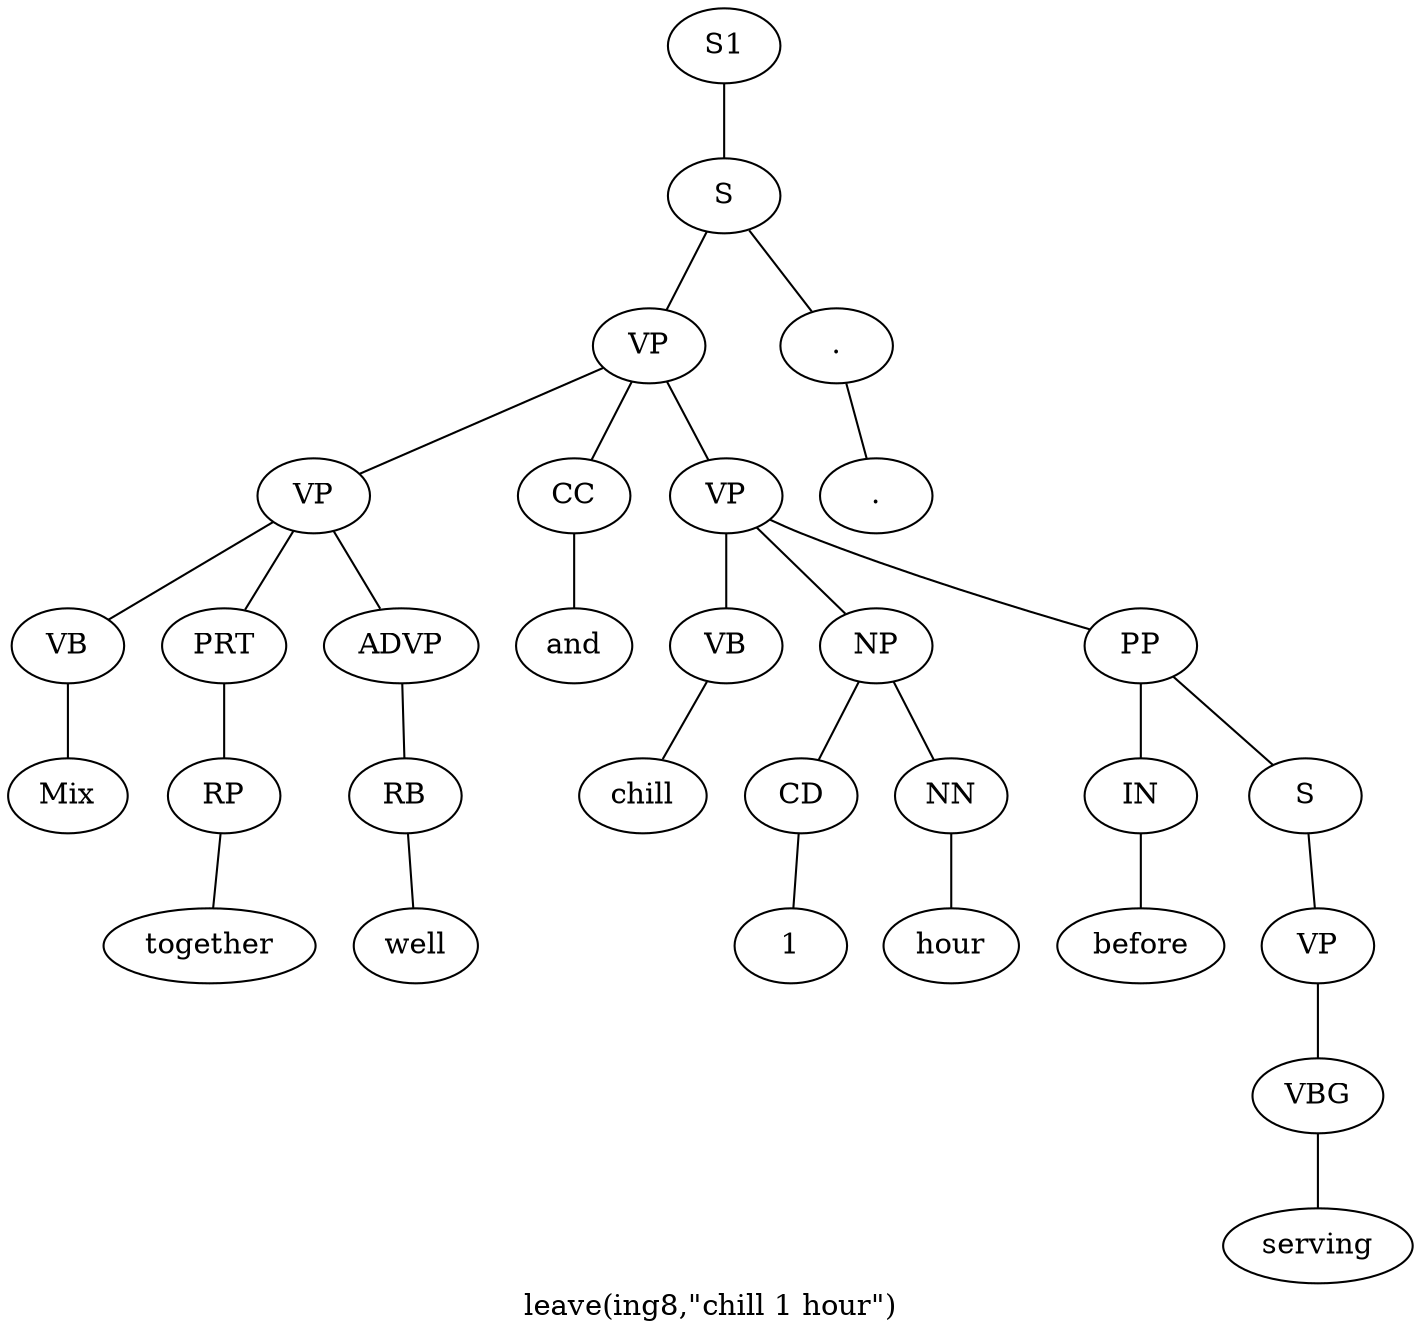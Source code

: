 graph SyntaxGraph {
	label = "leave(ing8,\"chill 1 hour\")";
	Node0 [label="S1"];
	Node1 [label="S"];
	Node2 [label="VP"];
	Node3 [label="VP"];
	Node4 [label="VB"];
	Node5 [label="Mix"];
	Node6 [label="PRT"];
	Node7 [label="RP"];
	Node8 [label="together"];
	Node9 [label="ADVP"];
	Node10 [label="RB"];
	Node11 [label="well"];
	Node12 [label="CC"];
	Node13 [label="and"];
	Node14 [label="VP"];
	Node15 [label="VB"];
	Node16 [label="chill"];
	Node17 [label="NP"];
	Node18 [label="CD"];
	Node19 [label="1"];
	Node20 [label="NN"];
	Node21 [label="hour"];
	Node22 [label="PP"];
	Node23 [label="IN"];
	Node24 [label="before"];
	Node25 [label="S"];
	Node26 [label="VP"];
	Node27 [label="VBG"];
	Node28 [label="serving"];
	Node29 [label="."];
	Node30 [label="."];

	Node0 -- Node1;
	Node1 -- Node2;
	Node1 -- Node29;
	Node2 -- Node3;
	Node2 -- Node12;
	Node2 -- Node14;
	Node3 -- Node4;
	Node3 -- Node6;
	Node3 -- Node9;
	Node4 -- Node5;
	Node6 -- Node7;
	Node7 -- Node8;
	Node9 -- Node10;
	Node10 -- Node11;
	Node12 -- Node13;
	Node14 -- Node15;
	Node14 -- Node17;
	Node14 -- Node22;
	Node15 -- Node16;
	Node17 -- Node18;
	Node17 -- Node20;
	Node18 -- Node19;
	Node20 -- Node21;
	Node22 -- Node23;
	Node22 -- Node25;
	Node23 -- Node24;
	Node25 -- Node26;
	Node26 -- Node27;
	Node27 -- Node28;
	Node29 -- Node30;
}